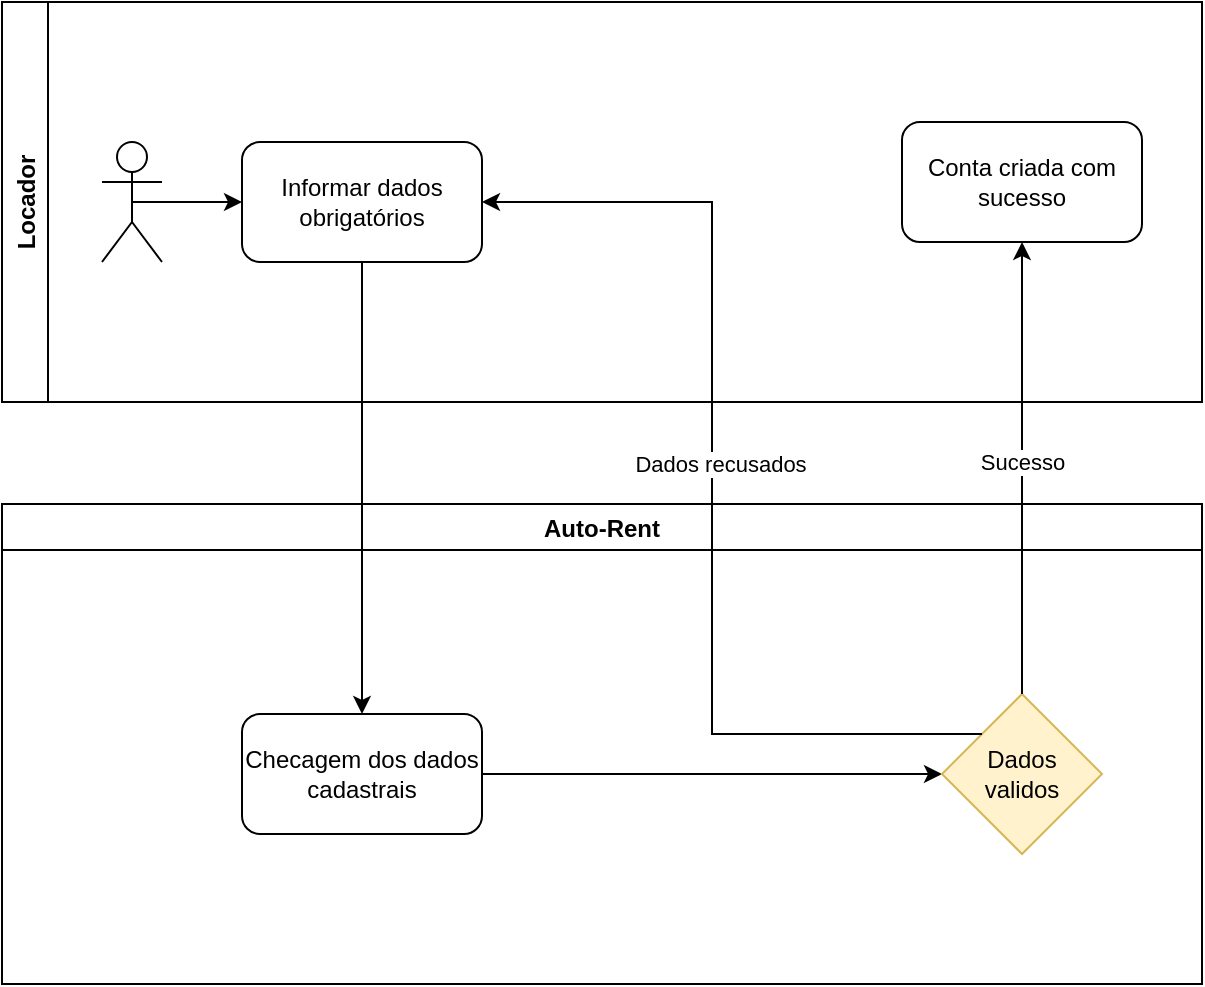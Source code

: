 <mxfile version="17.1.1" type="github">
  <diagram id="yz-zjX-ozQ3gpO2Xi7Yj" name="Page-1">
    <mxGraphModel dx="868" dy="482" grid="1" gridSize="10" guides="1" tooltips="1" connect="1" arrows="1" fold="1" page="1" pageScale="1" pageWidth="827" pageHeight="1169" math="0" shadow="0">
      <root>
        <mxCell id="0" />
        <mxCell id="1" parent="0" />
        <mxCell id="qeK3eL-iH4auFiqdQ0pX-1" value="Locador" style="swimlane;horizontal=0;startSize=23;" vertex="1" parent="1">
          <mxGeometry x="40" y="10" width="600" height="200" as="geometry">
            <mxRectangle x="40" y="40" width="30" height="70" as="alternateBounds" />
          </mxGeometry>
        </mxCell>
        <mxCell id="qeK3eL-iH4auFiqdQ0pX-2" style="edgeStyle=orthogonalEdgeStyle;rounded=0;orthogonalLoop=1;jettySize=auto;html=1;exitX=0.5;exitY=0.5;exitDx=0;exitDy=0;exitPerimeter=0;entryX=0;entryY=0.5;entryDx=0;entryDy=0;" edge="1" parent="qeK3eL-iH4auFiqdQ0pX-1" source="qeK3eL-iH4auFiqdQ0pX-3" target="qeK3eL-iH4auFiqdQ0pX-4">
          <mxGeometry relative="1" as="geometry" />
        </mxCell>
        <mxCell id="qeK3eL-iH4auFiqdQ0pX-3" value="" style="shape=umlActor;verticalLabelPosition=bottom;verticalAlign=top;html=1;outlineConnect=0;" vertex="1" parent="qeK3eL-iH4auFiqdQ0pX-1">
          <mxGeometry x="50" y="70" width="30" height="60" as="geometry" />
        </mxCell>
        <mxCell id="qeK3eL-iH4auFiqdQ0pX-4" value="Informar dados obrigatórios" style="rounded=1;whiteSpace=wrap;html=1;" vertex="1" parent="qeK3eL-iH4auFiqdQ0pX-1">
          <mxGeometry x="120" y="70" width="120" height="60" as="geometry" />
        </mxCell>
        <mxCell id="qeK3eL-iH4auFiqdQ0pX-5" value="Conta criada com sucesso" style="rounded=1;whiteSpace=wrap;html=1;" vertex="1" parent="qeK3eL-iH4auFiqdQ0pX-1">
          <mxGeometry x="450" y="60" width="120" height="60" as="geometry" />
        </mxCell>
        <mxCell id="qeK3eL-iH4auFiqdQ0pX-6" value="Auto-Rent" style="swimlane;" vertex="1" parent="1">
          <mxGeometry x="40" y="261" width="600" height="240" as="geometry" />
        </mxCell>
        <mxCell id="qeK3eL-iH4auFiqdQ0pX-7" style="edgeStyle=orthogonalEdgeStyle;rounded=0;orthogonalLoop=1;jettySize=auto;html=1;entryX=0;entryY=0.5;entryDx=0;entryDy=0;" edge="1" parent="qeK3eL-iH4auFiqdQ0pX-6" source="qeK3eL-iH4auFiqdQ0pX-8" target="qeK3eL-iH4auFiqdQ0pX-9">
          <mxGeometry relative="1" as="geometry" />
        </mxCell>
        <mxCell id="qeK3eL-iH4auFiqdQ0pX-8" value="Checagem dos dados cadastrais" style="rounded=1;whiteSpace=wrap;html=1;" vertex="1" parent="qeK3eL-iH4auFiqdQ0pX-6">
          <mxGeometry x="120" y="105" width="120" height="60" as="geometry" />
        </mxCell>
        <mxCell id="qeK3eL-iH4auFiqdQ0pX-9" value="Dados &lt;br&gt;validos" style="rhombus;whiteSpace=wrap;html=1;fillColor=#fff2cc;strokeColor=#d6b656;" vertex="1" parent="qeK3eL-iH4auFiqdQ0pX-6">
          <mxGeometry x="470" y="95" width="80" height="80" as="geometry" />
        </mxCell>
        <mxCell id="qeK3eL-iH4auFiqdQ0pX-10" style="edgeStyle=orthogonalEdgeStyle;rounded=0;orthogonalLoop=1;jettySize=auto;html=1;entryX=0.5;entryY=0;entryDx=0;entryDy=0;" edge="1" parent="1" source="qeK3eL-iH4auFiqdQ0pX-4" target="qeK3eL-iH4auFiqdQ0pX-8">
          <mxGeometry relative="1" as="geometry" />
        </mxCell>
        <mxCell id="qeK3eL-iH4auFiqdQ0pX-11" style="edgeStyle=orthogonalEdgeStyle;rounded=0;orthogonalLoop=1;jettySize=auto;html=1;entryX=0.5;entryY=1;entryDx=0;entryDy=0;" edge="1" parent="1" source="qeK3eL-iH4auFiqdQ0pX-9" target="qeK3eL-iH4auFiqdQ0pX-5">
          <mxGeometry relative="1" as="geometry" />
        </mxCell>
        <mxCell id="qeK3eL-iH4auFiqdQ0pX-12" value="Sucesso" style="edgeLabel;html=1;align=center;verticalAlign=middle;resizable=0;points=[];" vertex="1" connectable="0" parent="qeK3eL-iH4auFiqdQ0pX-11">
          <mxGeometry x="0.176" y="-1" relative="1" as="geometry">
            <mxPoint x="-1" y="17" as="offset" />
          </mxGeometry>
        </mxCell>
        <mxCell id="qeK3eL-iH4auFiqdQ0pX-13" style="edgeStyle=orthogonalEdgeStyle;rounded=0;orthogonalLoop=1;jettySize=auto;html=1;exitX=0;exitY=0;exitDx=0;exitDy=0;entryX=1;entryY=0.5;entryDx=0;entryDy=0;" edge="1" parent="1" source="qeK3eL-iH4auFiqdQ0pX-9" target="qeK3eL-iH4auFiqdQ0pX-4">
          <mxGeometry relative="1" as="geometry" />
        </mxCell>
        <mxCell id="qeK3eL-iH4auFiqdQ0pX-14" value="Dados recusados" style="edgeLabel;html=1;align=center;verticalAlign=middle;resizable=0;points=[];" vertex="1" connectable="0" parent="qeK3eL-iH4auFiqdQ0pX-13">
          <mxGeometry x="0.107" y="-4" relative="1" as="geometry">
            <mxPoint y="15" as="offset" />
          </mxGeometry>
        </mxCell>
      </root>
    </mxGraphModel>
  </diagram>
</mxfile>

